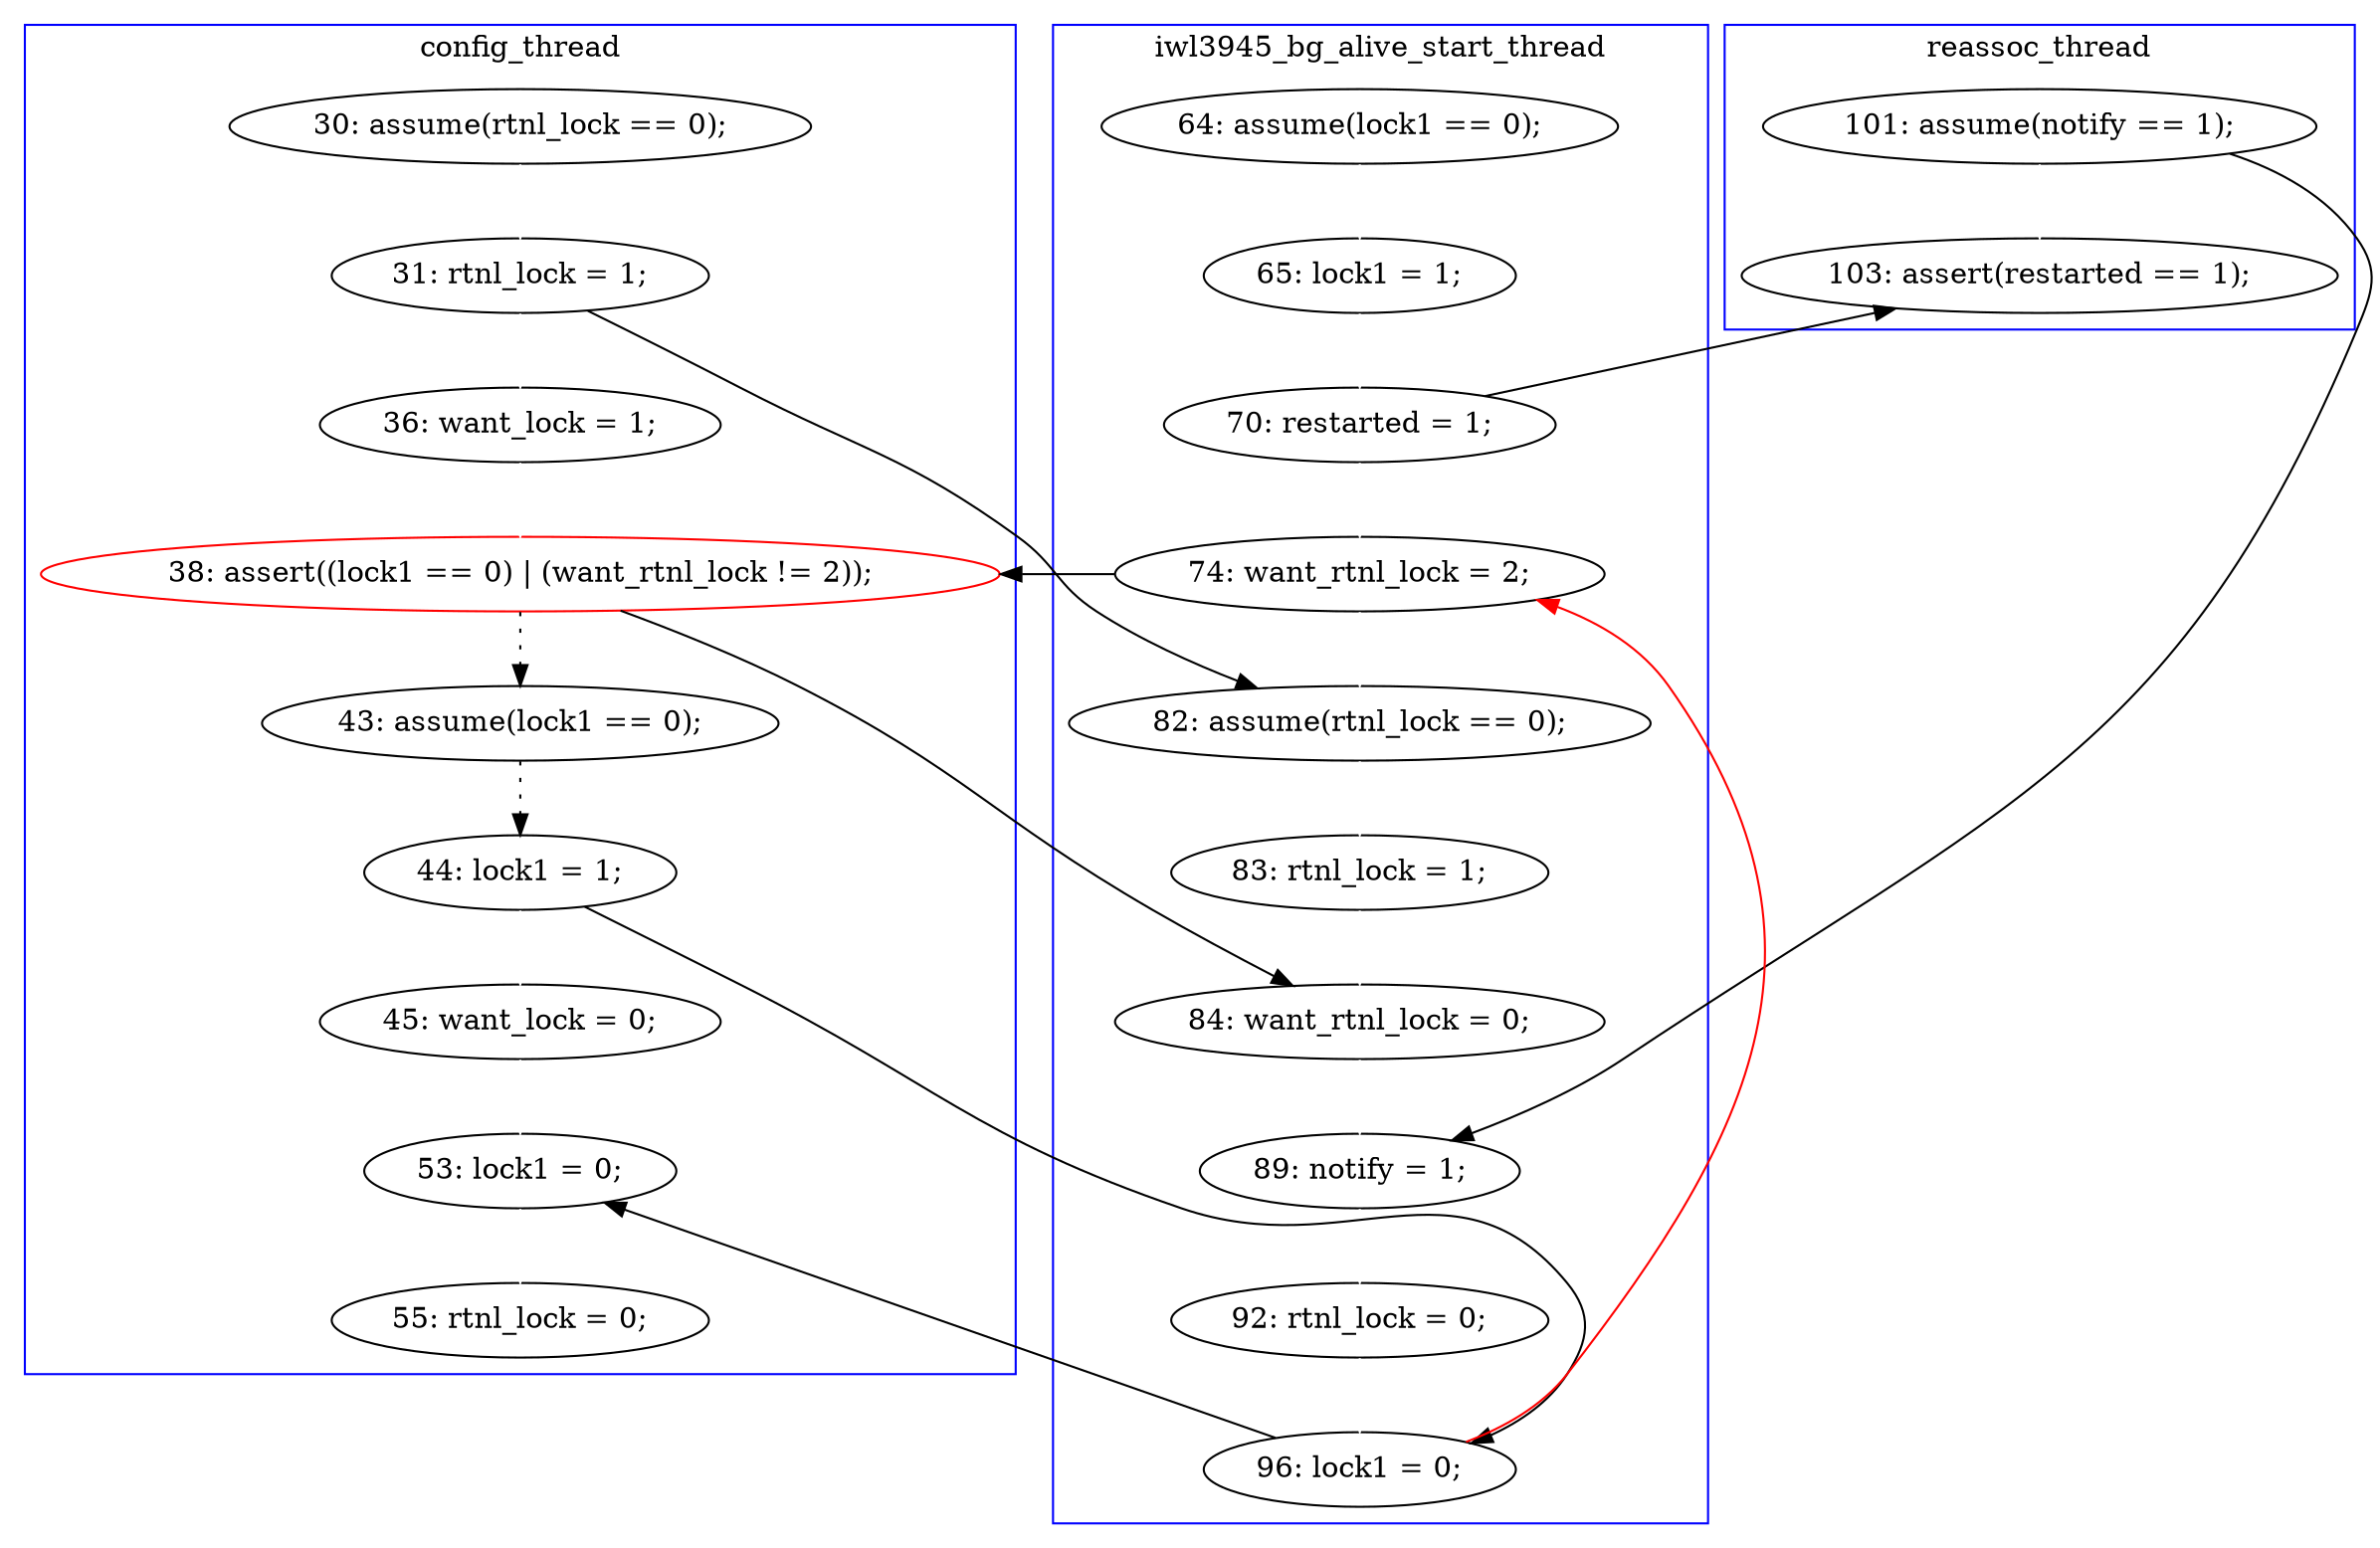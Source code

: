 digraph Counterexample {
	20 -> 22 [color = white, style = solid]
	20 -> 21 [color = black, style = solid, constraint = false]
	17 -> 18 [color = white, style = solid]
	19 -> 20 [color = white, style = solid]
	25 -> 32 [color = white, style = solid]
	19 -> 32 [color = black, style = solid, constraint = false]
	16 -> 17 [color = white, style = solid]
	22 -> 23 [color = white, style = solid]
	24 -> 29 [color = white, style = solid]
	14 -> 15 [color = white, style = solid]
	21 -> 26 [color = black, style = dotted]
	15 -> 19 [color = white, style = solid]
	28 -> 33 [color = white, style = solid]
	17 -> 22 [color = black, style = solid, constraint = false]
	27 -> 31 [color = black, style = solid, constraint = false]
	29 -> 30 [color = white, style = solid]
	31 -> 33 [color = black, style = solid, constraint = false]
	23 -> 24 [color = white, style = solid]
	31 -> 20 [color = red, style = solid, constraint = false]
	26 -> 27 [color = black, style = dotted]
	25 -> 29 [color = black, style = solid, constraint = false]
	21 -> 24 [color = black, style = solid, constraint = false]
	18 -> 21 [color = white, style = solid]
	33 -> 34 [color = white, style = solid]
	30 -> 31 [color = white, style = solid]
	27 -> 28 [color = white, style = solid]
	subgraph cluster3 {
		label = reassoc_thread
		color = blue
		25  [label = "101: assume(notify == 1);"]
		32  [label = "103: assert(restarted == 1);"]
	}
	subgraph cluster2 {
		label = iwl3945_bg_alive_start_thread
		color = blue
		31  [label = "96: lock1 = 0;"]
		22  [label = "82: assume(rtnl_lock == 0);"]
		15  [label = "65: lock1 = 1;"]
		24  [label = "84: want_rtnl_lock = 0;"]
		19  [label = "70: restarted = 1;"]
		20  [label = "74: want_rtnl_lock = 2;"]
		30  [label = "92: rtnl_lock = 0;"]
		14  [label = "64: assume(lock1 == 0);"]
		29  [label = "89: notify = 1;"]
		23  [label = "83: rtnl_lock = 1;"]
	}
	subgraph cluster1 {
		label = config_thread
		color = blue
		26  [label = "43: assume(lock1 == 0);"]
		18  [label = "36: want_lock = 1;"]
		27  [label = "44: lock1 = 1;"]
		28  [label = "45: want_lock = 0;"]
		34  [label = "55: rtnl_lock = 0;"]
		21  [label = "38: assert((lock1 == 0) | (want_rtnl_lock != 2));", color = red]
		16  [label = "30: assume(rtnl_lock == 0);"]
		17  [label = "31: rtnl_lock = 1;"]
		33  [label = "53: lock1 = 0;"]
	}
}